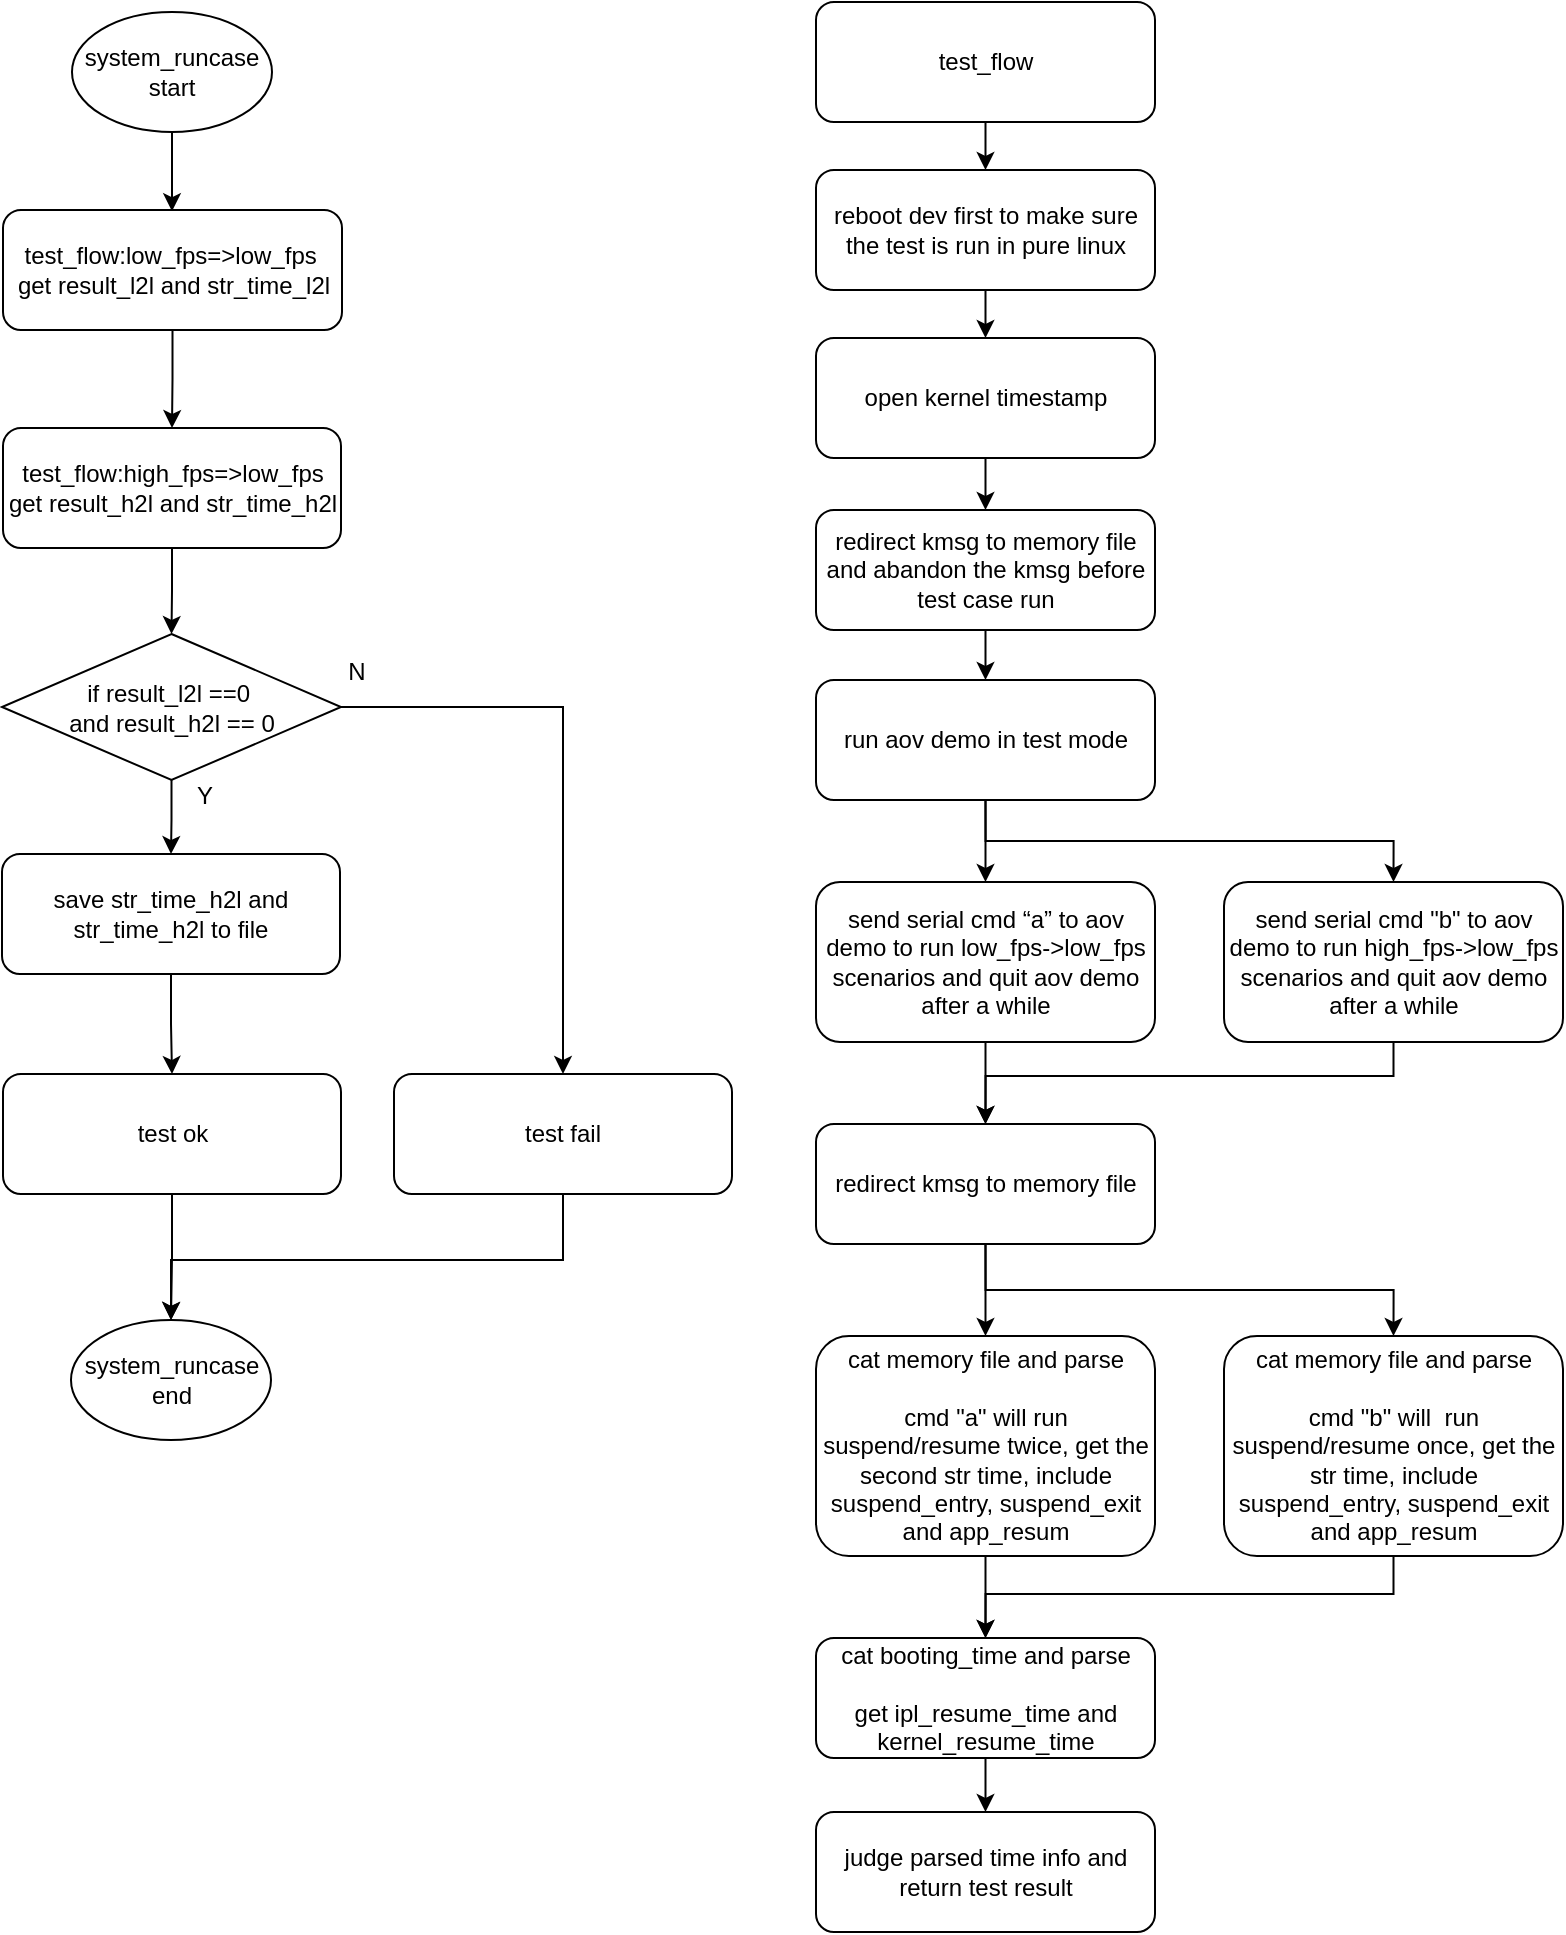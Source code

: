 <mxfile version="24.2.5" type="github">
  <diagram name="第 1 页" id="0PLpO4RYV99z5YLLDs7X">
    <mxGraphModel dx="1050" dy="530" grid="0" gridSize="10" guides="1" tooltips="1" connect="1" arrows="1" fold="1" page="0" pageScale="1" pageWidth="827" pageHeight="1169" math="0" shadow="0">
      <root>
        <mxCell id="0" />
        <mxCell id="1" parent="0" />
        <mxCell id="qlvhVwOaRwVuwZg9zW7u-4" style="edgeStyle=orthogonalEdgeStyle;rounded=0;orthogonalLoop=1;jettySize=auto;html=1;exitX=0.5;exitY=1;exitDx=0;exitDy=0;" edge="1" parent="1" source="qlvhVwOaRwVuwZg9zW7u-2">
          <mxGeometry relative="1" as="geometry">
            <mxPoint x="110" y="119.6" as="targetPoint" />
          </mxGeometry>
        </mxCell>
        <mxCell id="qlvhVwOaRwVuwZg9zW7u-2" value="&lt;span style=&quot;background-color: initial;&quot;&gt;system_runcase&lt;/span&gt;&lt;div&gt;&lt;span style=&quot;background-color: initial;&quot;&gt;start&lt;/span&gt;&lt;/div&gt;" style="ellipse;whiteSpace=wrap;html=1;" vertex="1" parent="1">
          <mxGeometry x="60" y="20" width="100" height="60" as="geometry" />
        </mxCell>
        <mxCell id="qlvhVwOaRwVuwZg9zW7u-14" value="" style="edgeStyle=orthogonalEdgeStyle;rounded=0;orthogonalLoop=1;jettySize=auto;html=1;" edge="1" parent="1" source="qlvhVwOaRwVuwZg9zW7u-3" target="qlvhVwOaRwVuwZg9zW7u-5">
          <mxGeometry relative="1" as="geometry" />
        </mxCell>
        <mxCell id="qlvhVwOaRwVuwZg9zW7u-3" value="test_flow:low_fps=&amp;gt;low_fps&lt;span style=&quot;background-color: initial;&quot;&gt;&amp;nbsp;&lt;/span&gt;&lt;div&gt;&lt;span style=&quot;background-color: initial;&quot;&gt;get result_l2l and str_time_l2l&lt;/span&gt;&lt;/div&gt;" style="rounded=1;whiteSpace=wrap;html=1;" vertex="1" parent="1">
          <mxGeometry x="25.5" y="119" width="169.5" height="60" as="geometry" />
        </mxCell>
        <mxCell id="qlvhVwOaRwVuwZg9zW7u-13" value="" style="edgeStyle=orthogonalEdgeStyle;rounded=0;orthogonalLoop=1;jettySize=auto;html=1;" edge="1" parent="1" source="qlvhVwOaRwVuwZg9zW7u-5" target="qlvhVwOaRwVuwZg9zW7u-8">
          <mxGeometry relative="1" as="geometry" />
        </mxCell>
        <mxCell id="qlvhVwOaRwVuwZg9zW7u-5" value="test_flow:high_fps=&amp;gt;low_fps&lt;div&gt;&lt;span style=&quot;background-color: initial;&quot;&gt;get result_h2l&amp;nbsp;&lt;/span&gt;&lt;span style=&quot;background-color: initial;&quot;&gt;and str_time_h2l&lt;/span&gt;&lt;/div&gt;" style="rounded=1;whiteSpace=wrap;html=1;" vertex="1" parent="1">
          <mxGeometry x="25.5" y="228" width="169" height="60" as="geometry" />
        </mxCell>
        <mxCell id="qlvhVwOaRwVuwZg9zW7u-12" value="" style="edgeStyle=orthogonalEdgeStyle;rounded=0;orthogonalLoop=1;jettySize=auto;html=1;" edge="1" parent="1" source="qlvhVwOaRwVuwZg9zW7u-8" target="qlvhVwOaRwVuwZg9zW7u-10">
          <mxGeometry relative="1" as="geometry" />
        </mxCell>
        <mxCell id="qlvhVwOaRwVuwZg9zW7u-21" style="edgeStyle=orthogonalEdgeStyle;rounded=0;orthogonalLoop=1;jettySize=auto;html=1;entryX=0.5;entryY=0;entryDx=0;entryDy=0;" edge="1" parent="1" source="qlvhVwOaRwVuwZg9zW7u-8" target="qlvhVwOaRwVuwZg9zW7u-20">
          <mxGeometry relative="1" as="geometry" />
        </mxCell>
        <mxCell id="qlvhVwOaRwVuwZg9zW7u-8" value="if result_l2l ==0&amp;nbsp;&lt;div&gt;and result_h2l == 0&lt;/div&gt;" style="rhombus;whiteSpace=wrap;html=1;rounded=0;" vertex="1" parent="1">
          <mxGeometry x="25" y="331" width="169.5" height="73" as="geometry" />
        </mxCell>
        <mxCell id="qlvhVwOaRwVuwZg9zW7u-19" value="" style="edgeStyle=orthogonalEdgeStyle;rounded=0;orthogonalLoop=1;jettySize=auto;html=1;" edge="1" parent="1" source="qlvhVwOaRwVuwZg9zW7u-10" target="qlvhVwOaRwVuwZg9zW7u-18">
          <mxGeometry relative="1" as="geometry" />
        </mxCell>
        <mxCell id="qlvhVwOaRwVuwZg9zW7u-10" value="&lt;div&gt;&lt;span style=&quot;background-color: initial;&quot;&gt;save str_time_h2l&amp;nbsp;&lt;/span&gt;&lt;span style=&quot;background-color: initial;&quot;&gt;and str_time_h2l to file&lt;/span&gt;&lt;/div&gt;" style="rounded=1;whiteSpace=wrap;html=1;" vertex="1" parent="1">
          <mxGeometry x="25" y="441" width="169" height="60" as="geometry" />
        </mxCell>
        <mxCell id="qlvhVwOaRwVuwZg9zW7u-23" value="" style="edgeStyle=orthogonalEdgeStyle;rounded=0;orthogonalLoop=1;jettySize=auto;html=1;" edge="1" parent="1" source="qlvhVwOaRwVuwZg9zW7u-18" target="qlvhVwOaRwVuwZg9zW7u-22">
          <mxGeometry relative="1" as="geometry" />
        </mxCell>
        <mxCell id="qlvhVwOaRwVuwZg9zW7u-18" value="&lt;div&gt;test ok&lt;/div&gt;" style="rounded=1;whiteSpace=wrap;html=1;" vertex="1" parent="1">
          <mxGeometry x="25.5" y="551" width="169" height="60" as="geometry" />
        </mxCell>
        <mxCell id="qlvhVwOaRwVuwZg9zW7u-25" style="edgeStyle=orthogonalEdgeStyle;rounded=0;orthogonalLoop=1;jettySize=auto;html=1;entryX=0.5;entryY=0;entryDx=0;entryDy=0;" edge="1" parent="1" source="qlvhVwOaRwVuwZg9zW7u-20" target="qlvhVwOaRwVuwZg9zW7u-22">
          <mxGeometry relative="1" as="geometry">
            <Array as="points">
              <mxPoint x="306" y="644" />
              <mxPoint x="110" y="644" />
            </Array>
          </mxGeometry>
        </mxCell>
        <mxCell id="qlvhVwOaRwVuwZg9zW7u-20" value="&lt;div&gt;test fail&lt;/div&gt;" style="rounded=1;whiteSpace=wrap;html=1;" vertex="1" parent="1">
          <mxGeometry x="221" y="551" width="169" height="60" as="geometry" />
        </mxCell>
        <mxCell id="qlvhVwOaRwVuwZg9zW7u-22" value="system_runcase&lt;div&gt;end&lt;/div&gt;" style="ellipse;whiteSpace=wrap;html=1;" vertex="1" parent="1">
          <mxGeometry x="59.5" y="674" width="100" height="60" as="geometry" />
        </mxCell>
        <mxCell id="qlvhVwOaRwVuwZg9zW7u-26" value="N" style="text;html=1;align=center;verticalAlign=middle;resizable=0;points=[];autosize=1;strokeColor=none;fillColor=none;" vertex="1" parent="1">
          <mxGeometry x="188" y="337" width="27" height="26" as="geometry" />
        </mxCell>
        <mxCell id="qlvhVwOaRwVuwZg9zW7u-27" value="Y" style="text;html=1;align=center;verticalAlign=middle;resizable=0;points=[];autosize=1;strokeColor=none;fillColor=none;" vertex="1" parent="1">
          <mxGeometry x="113" y="399" width="26" height="26" as="geometry" />
        </mxCell>
        <mxCell id="qlvhVwOaRwVuwZg9zW7u-43" value="" style="edgeStyle=orthogonalEdgeStyle;rounded=0;orthogonalLoop=1;jettySize=auto;html=1;" edge="1" parent="1" source="qlvhVwOaRwVuwZg9zW7u-28" target="qlvhVwOaRwVuwZg9zW7u-30">
          <mxGeometry relative="1" as="geometry" />
        </mxCell>
        <mxCell id="qlvhVwOaRwVuwZg9zW7u-28" value="test_flow" style="rounded=1;whiteSpace=wrap;html=1;" vertex="1" parent="1">
          <mxGeometry x="432" y="15" width="169.5" height="60" as="geometry" />
        </mxCell>
        <mxCell id="qlvhVwOaRwVuwZg9zW7u-44" value="" style="edgeStyle=orthogonalEdgeStyle;rounded=0;orthogonalLoop=1;jettySize=auto;html=1;" edge="1" parent="1" source="qlvhVwOaRwVuwZg9zW7u-30" target="qlvhVwOaRwVuwZg9zW7u-31">
          <mxGeometry relative="1" as="geometry" />
        </mxCell>
        <mxCell id="qlvhVwOaRwVuwZg9zW7u-30" value="reboot dev first to make sure the test is run in pure linux" style="rounded=1;whiteSpace=wrap;html=1;" vertex="1" parent="1">
          <mxGeometry x="432" y="99" width="169.5" height="60" as="geometry" />
        </mxCell>
        <mxCell id="qlvhVwOaRwVuwZg9zW7u-45" value="" style="edgeStyle=orthogonalEdgeStyle;rounded=0;orthogonalLoop=1;jettySize=auto;html=1;" edge="1" parent="1" source="qlvhVwOaRwVuwZg9zW7u-31" target="qlvhVwOaRwVuwZg9zW7u-32">
          <mxGeometry relative="1" as="geometry" />
        </mxCell>
        <mxCell id="qlvhVwOaRwVuwZg9zW7u-31" value="&lt;div&gt;open kernel timestamp&lt;/div&gt;" style="rounded=1;whiteSpace=wrap;html=1;" vertex="1" parent="1">
          <mxGeometry x="432" y="183" width="169.5" height="60" as="geometry" />
        </mxCell>
        <mxCell id="qlvhVwOaRwVuwZg9zW7u-46" value="" style="edgeStyle=orthogonalEdgeStyle;rounded=0;orthogonalLoop=1;jettySize=auto;html=1;" edge="1" parent="1" source="qlvhVwOaRwVuwZg9zW7u-32" target="qlvhVwOaRwVuwZg9zW7u-33">
          <mxGeometry relative="1" as="geometry" />
        </mxCell>
        <mxCell id="qlvhVwOaRwVuwZg9zW7u-32" value="&lt;div&gt;redirect kmsg to memory file and abandon the kmsg before test case run&lt;/div&gt;" style="rounded=1;whiteSpace=wrap;html=1;" vertex="1" parent="1">
          <mxGeometry x="432" y="269" width="169.5" height="60" as="geometry" />
        </mxCell>
        <mxCell id="qlvhVwOaRwVuwZg9zW7u-47" value="" style="edgeStyle=orthogonalEdgeStyle;rounded=0;orthogonalLoop=1;jettySize=auto;html=1;" edge="1" parent="1" source="qlvhVwOaRwVuwZg9zW7u-33" target="qlvhVwOaRwVuwZg9zW7u-34">
          <mxGeometry relative="1" as="geometry" />
        </mxCell>
        <mxCell id="qlvhVwOaRwVuwZg9zW7u-53" style="edgeStyle=orthogonalEdgeStyle;rounded=0;orthogonalLoop=1;jettySize=auto;html=1;exitX=0.5;exitY=1;exitDx=0;exitDy=0;entryX=0.5;entryY=0;entryDx=0;entryDy=0;" edge="1" parent="1" source="qlvhVwOaRwVuwZg9zW7u-33" target="qlvhVwOaRwVuwZg9zW7u-38">
          <mxGeometry relative="1" as="geometry" />
        </mxCell>
        <mxCell id="qlvhVwOaRwVuwZg9zW7u-33" value="&lt;div&gt;run aov demo in test mode&lt;/div&gt;" style="rounded=1;whiteSpace=wrap;html=1;" vertex="1" parent="1">
          <mxGeometry x="432" y="354" width="169.5" height="60" as="geometry" />
        </mxCell>
        <mxCell id="qlvhVwOaRwVuwZg9zW7u-49" value="" style="edgeStyle=orthogonalEdgeStyle;rounded=0;orthogonalLoop=1;jettySize=auto;html=1;" edge="1" parent="1" source="qlvhVwOaRwVuwZg9zW7u-34" target="qlvhVwOaRwVuwZg9zW7u-35">
          <mxGeometry relative="1" as="geometry" />
        </mxCell>
        <mxCell id="qlvhVwOaRwVuwZg9zW7u-34" value="&lt;div&gt;send serial cmd “a” to aov demo to run&amp;nbsp;&lt;span style=&quot;background-color: initial;&quot;&gt;low_fps-&amp;gt;low_fps scenarios&amp;nbsp;&lt;/span&gt;&lt;span style=&quot;background-color: initial;&quot;&gt;and quit aov demo after a while&lt;/span&gt;&lt;/div&gt;" style="rounded=1;whiteSpace=wrap;html=1;" vertex="1" parent="1">
          <mxGeometry x="432" y="455" width="169.5" height="80" as="geometry" />
        </mxCell>
        <mxCell id="qlvhVwOaRwVuwZg9zW7u-50" value="" style="edgeStyle=orthogonalEdgeStyle;rounded=0;orthogonalLoop=1;jettySize=auto;html=1;" edge="1" parent="1" source="qlvhVwOaRwVuwZg9zW7u-35" target="qlvhVwOaRwVuwZg9zW7u-36">
          <mxGeometry relative="1" as="geometry" />
        </mxCell>
        <mxCell id="qlvhVwOaRwVuwZg9zW7u-65" style="edgeStyle=orthogonalEdgeStyle;rounded=0;orthogonalLoop=1;jettySize=auto;html=1;exitX=0.5;exitY=1;exitDx=0;exitDy=0;entryX=0.5;entryY=0;entryDx=0;entryDy=0;" edge="1" parent="1" source="qlvhVwOaRwVuwZg9zW7u-35" target="qlvhVwOaRwVuwZg9zW7u-39">
          <mxGeometry relative="1" as="geometry" />
        </mxCell>
        <mxCell id="qlvhVwOaRwVuwZg9zW7u-35" value="&lt;div&gt;redirect kmsg to memory file&lt;/div&gt;" style="rounded=1;whiteSpace=wrap;html=1;" vertex="1" parent="1">
          <mxGeometry x="432" y="576" width="169.5" height="60" as="geometry" />
        </mxCell>
        <mxCell id="qlvhVwOaRwVuwZg9zW7u-51" value="" style="edgeStyle=orthogonalEdgeStyle;rounded=0;orthogonalLoop=1;jettySize=auto;html=1;" edge="1" parent="1" source="qlvhVwOaRwVuwZg9zW7u-36" target="qlvhVwOaRwVuwZg9zW7u-41">
          <mxGeometry relative="1" as="geometry" />
        </mxCell>
        <mxCell id="qlvhVwOaRwVuwZg9zW7u-36" value="&lt;div&gt;cat memory file and parse&lt;/div&gt;&lt;div&gt;&lt;br&gt;&lt;/div&gt;&lt;div&gt;cmd &quot;a&quot; will run suspend/resume twice, get the second str time, include suspend_entry, suspend_exit and app_resum&lt;/div&gt;" style="rounded=1;whiteSpace=wrap;html=1;" vertex="1" parent="1">
          <mxGeometry x="432" y="682" width="169.5" height="110" as="geometry" />
        </mxCell>
        <mxCell id="qlvhVwOaRwVuwZg9zW7u-64" style="edgeStyle=orthogonalEdgeStyle;rounded=0;orthogonalLoop=1;jettySize=auto;html=1;entryX=0.5;entryY=0;entryDx=0;entryDy=0;" edge="1" parent="1" source="qlvhVwOaRwVuwZg9zW7u-38" target="qlvhVwOaRwVuwZg9zW7u-35">
          <mxGeometry relative="1" as="geometry">
            <Array as="points">
              <mxPoint x="721" y="552" />
              <mxPoint x="517" y="552" />
            </Array>
          </mxGeometry>
        </mxCell>
        <mxCell id="qlvhVwOaRwVuwZg9zW7u-38" value="&lt;div&gt;send serial cmd &quot;b&quot; to aov demo to run&amp;nbsp;&lt;span style=&quot;background-color: initial;&quot;&gt;high_fps-&amp;gt;low_fps scenarios&amp;nbsp;&lt;/span&gt;&lt;span style=&quot;background-color: initial;&quot;&gt;and quit aov demo after a while&lt;/span&gt;&lt;/div&gt;" style="rounded=1;whiteSpace=wrap;html=1;" vertex="1" parent="1">
          <mxGeometry x="636" y="455" width="169.5" height="80" as="geometry" />
        </mxCell>
        <mxCell id="qlvhVwOaRwVuwZg9zW7u-63" style="edgeStyle=orthogonalEdgeStyle;rounded=0;orthogonalLoop=1;jettySize=auto;html=1;entryX=0.5;entryY=0;entryDx=0;entryDy=0;" edge="1" parent="1" source="qlvhVwOaRwVuwZg9zW7u-39" target="qlvhVwOaRwVuwZg9zW7u-41">
          <mxGeometry relative="1" as="geometry">
            <Array as="points">
              <mxPoint x="721" y="811" />
              <mxPoint x="517" y="811" />
            </Array>
          </mxGeometry>
        </mxCell>
        <mxCell id="qlvhVwOaRwVuwZg9zW7u-39" value="&lt;div&gt;cat memory file and parse&lt;/div&gt;&lt;div&gt;&lt;br&gt;&lt;/div&gt;&lt;div&gt;cmd &quot;b&quot; will&amp;nbsp; run suspend/resume once, get the str time,&amp;nbsp;&lt;span style=&quot;background-color: initial;&quot;&gt;include suspend_entry, suspend_exit and app_resum&lt;/span&gt;&lt;br&gt;&lt;/div&gt;" style="rounded=1;whiteSpace=wrap;html=1;" vertex="1" parent="1">
          <mxGeometry x="636" y="682" width="169.5" height="110" as="geometry" />
        </mxCell>
        <mxCell id="qlvhVwOaRwVuwZg9zW7u-52" value="" style="edgeStyle=orthogonalEdgeStyle;rounded=0;orthogonalLoop=1;jettySize=auto;html=1;" edge="1" parent="1" source="qlvhVwOaRwVuwZg9zW7u-41" target="qlvhVwOaRwVuwZg9zW7u-42">
          <mxGeometry relative="1" as="geometry" />
        </mxCell>
        <mxCell id="qlvhVwOaRwVuwZg9zW7u-41" value="&lt;div&gt;cat booting_time and parse&lt;/div&gt;&lt;div&gt;&lt;br&gt;&lt;/div&gt;&lt;div&gt;get ipl_resume_time and kernel_resume_time&lt;/div&gt;" style="rounded=1;whiteSpace=wrap;html=1;" vertex="1" parent="1">
          <mxGeometry x="432" y="833" width="169.5" height="60" as="geometry" />
        </mxCell>
        <mxCell id="qlvhVwOaRwVuwZg9zW7u-42" value="judge parsed time info and return test result" style="rounded=1;whiteSpace=wrap;html=1;" vertex="1" parent="1">
          <mxGeometry x="432" y="920" width="169.5" height="60" as="geometry" />
        </mxCell>
      </root>
    </mxGraphModel>
  </diagram>
</mxfile>
